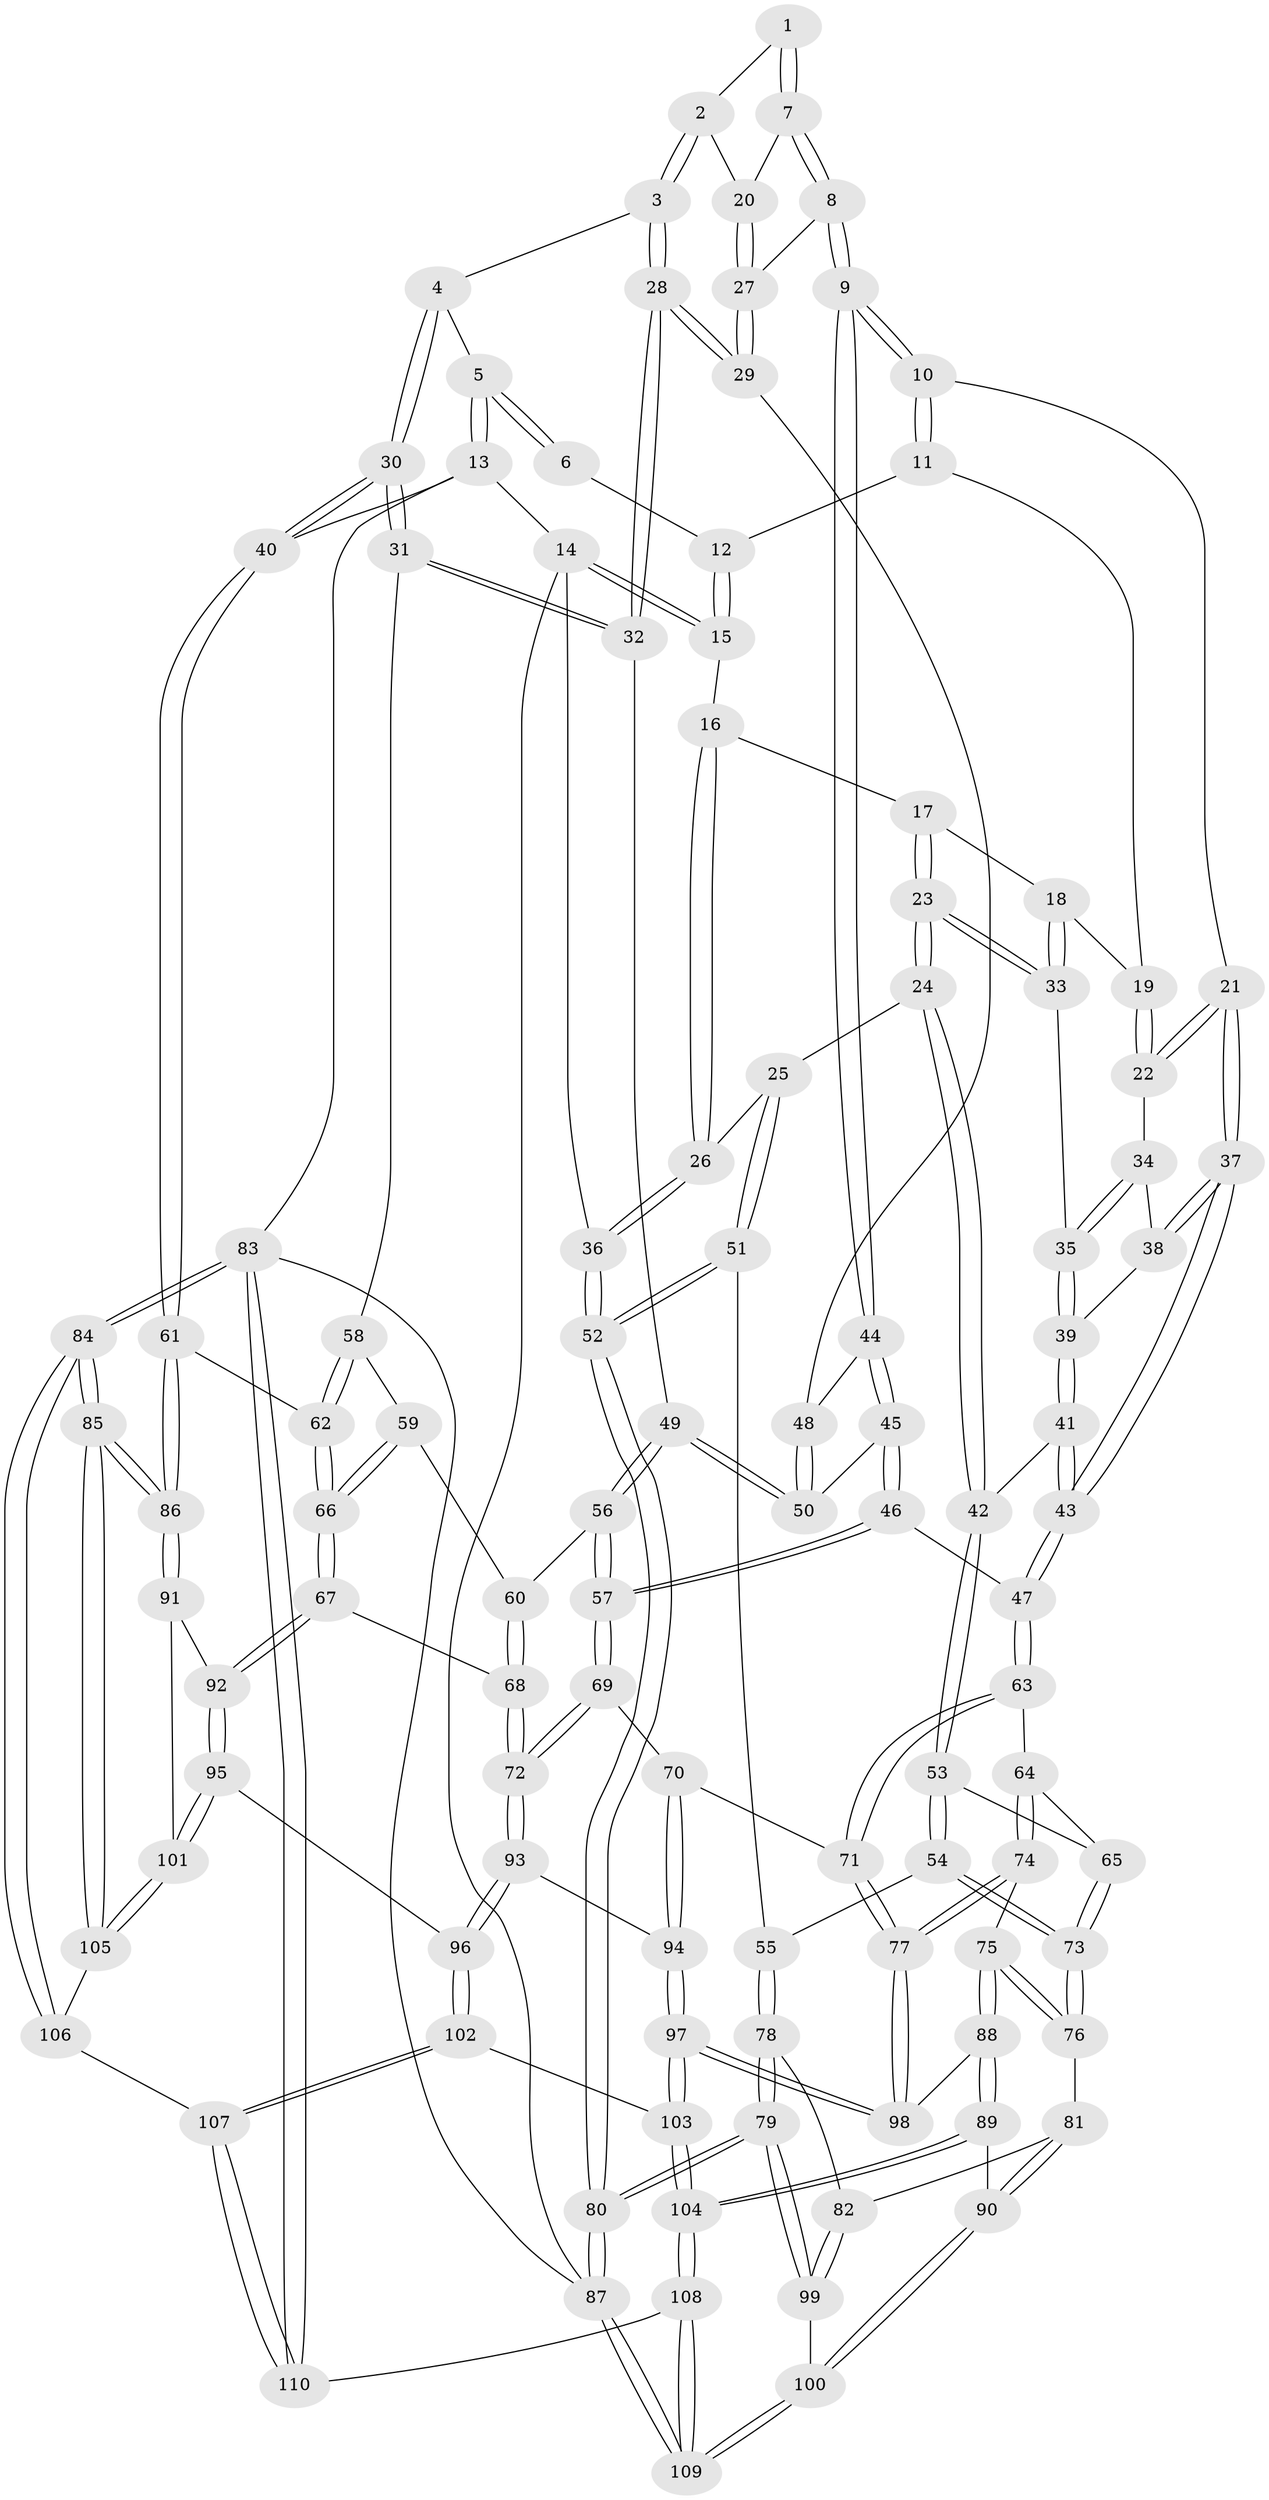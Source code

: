 // Generated by graph-tools (version 1.1) at 2025/01/03/09/25 05:01:57]
// undirected, 110 vertices, 272 edges
graph export_dot {
graph [start="1"]
  node [color=gray90,style=filled];
  1 [pos="+0.5633570348991096+0"];
  2 [pos="+0.7407013133436435+0.08726834288157964"];
  3 [pos="+0.8176073226225014+0.10352156897907897"];
  4 [pos="+0.9491999471995135+0"];
  5 [pos="+1+0"];
  6 [pos="+0.519610458379343+0"];
  7 [pos="+0.6232045816986288+0.123219391895364"];
  8 [pos="+0.5777958756031517+0.2147322884483951"];
  9 [pos="+0.5684341843853359+0.22569897332640318"];
  10 [pos="+0.5239937576931478+0.19734351511736703"];
  11 [pos="+0.48346469423551863+0"];
  12 [pos="+0.5130103141462317+0"];
  13 [pos="+1+0"];
  14 [pos="+0+0"];
  15 [pos="+0+0"];
  16 [pos="+0.09835154544175152+0.00979533343418427"];
  17 [pos="+0.19998788509246337+0.08199958575826727"];
  18 [pos="+0.2953961551515011+0.12497687249440138"];
  19 [pos="+0.38600479556219713+0.06747796916495132"];
  20 [pos="+0.6900793383058319+0.15119058270468028"];
  21 [pos="+0.46487297537981803+0.21243743661227557"];
  22 [pos="+0.41665124316557295+0.17930332573001437"];
  23 [pos="+0.20821195561769373+0.26694264324342065"];
  24 [pos="+0.20743459763314795+0.2684749022916938"];
  25 [pos="+0.1695165713029849+0.2571167210110855"];
  26 [pos="+0.11633709262054802+0.2296736253003437"];
  27 [pos="+0.6909129843260188+0.1692448685601442"];
  28 [pos="+0.8190182583394918+0.2521667094854996"];
  29 [pos="+0.7328651949830036+0.24756051010368502"];
  30 [pos="+0.9423953223199711+0.33078806423993196"];
  31 [pos="+0.9006954425487+0.33215233982388465"];
  32 [pos="+0.8977317415877323+0.33047097831426064"];
  33 [pos="+0.29510446195003986+0.1545835155120509"];
  34 [pos="+0.4079405470218225+0.18509910956551753"];
  35 [pos="+0.32631593494235905+0.19435771954176792"];
  36 [pos="+0+0.3933100388536218"];
  37 [pos="+0.3750863927358533+0.3783238128219411"];
  38 [pos="+0.39301712349121043+0.20720571436885798"];
  39 [pos="+0.33806363317957977+0.23014655008923035"];
  40 [pos="+1+0.38935941556027903"];
  41 [pos="+0.3481530877906062+0.37342870043062604"];
  42 [pos="+0.27245913099134006+0.36590843802430095"];
  43 [pos="+0.37292716304221063+0.3831728104199391"];
  44 [pos="+0.5927056744717367+0.2868901015425167"];
  45 [pos="+0.5873911236532322+0.3030242652638512"];
  46 [pos="+0.5309679139107112+0.40181254923178805"];
  47 [pos="+0.3920628731768159+0.4011327523798365"];
  48 [pos="+0.6992595273551006+0.2652935079874769"];
  49 [pos="+0.7158203472740332+0.3831392755871615"];
  50 [pos="+0.711916178380869+0.3771326338942812"];
  51 [pos="+0.022708781804477853+0.4857610800654024"];
  52 [pos="+0+0.43627101922500416"];
  53 [pos="+0.17094340554434867+0.44525641091613516"];
  54 [pos="+0.08400963592842896+0.493181189149921"];
  55 [pos="+0.047852912163882266+0.4944902258549082"];
  56 [pos="+0.6703979080417992+0.47066838984448944"];
  57 [pos="+0.6076985054167567+0.48921550859214263"];
  58 [pos="+0.8915674541144883+0.3492310413635257"];
  59 [pos="+0.7742308698498843+0.4801523675742686"];
  60 [pos="+0.695104245482111+0.4768408242947178"];
  61 [pos="+1+0.45235276638707894"];
  62 [pos="+0.8621282047847314+0.5997635220672651"];
  63 [pos="+0.38858448866058914+0.42882282092158813"];
  64 [pos="+0.30312835610658795+0.5315601482331631"];
  65 [pos="+0.2809047756690184+0.5377128753742942"];
  66 [pos="+0.8426807193735375+0.618701151106872"];
  67 [pos="+0.8398042447759066+0.625828038179645"];
  68 [pos="+0.7732342304970846+0.6207144439405298"];
  69 [pos="+0.5952350496467215+0.612257641844409"];
  70 [pos="+0.4921469031574772+0.6359231067753146"];
  71 [pos="+0.4282742499170825+0.6352124075153878"];
  72 [pos="+0.6204064511213699+0.6386600421430779"];
  73 [pos="+0.2161660095849281+0.6050863993671163"];
  74 [pos="+0.3356268131942677+0.6554143736408359"];
  75 [pos="+0.3036029177515431+0.6655198758308811"];
  76 [pos="+0.23469703518397753+0.6401235957115856"];
  77 [pos="+0.40710272249864615+0.6524625619931897"];
  78 [pos="+0.06515308863054475+0.5730733051640656"];
  79 [pos="+0.03060287301581194+0.8670377976657773"];
  80 [pos="+0+1"];
  81 [pos="+0.20738125431853321+0.6684182593047269"];
  82 [pos="+0.13728666009326676+0.6995524134542528"];
  83 [pos="+1+1"];
  84 [pos="+1+1"];
  85 [pos="+1+1"];
  86 [pos="+1+0.9047495843618605"];
  87 [pos="+0+1"];
  88 [pos="+0.2720012876141784+0.8119130957987377"];
  89 [pos="+0.24315238152344576+0.8521909949823391"];
  90 [pos="+0.20945538532091038+0.8490297865281503"];
  91 [pos="+0.945599120299878+0.7128840682713418"];
  92 [pos="+0.8448417951895886+0.6424413289878492"];
  93 [pos="+0.6420712128647745+0.762769245709602"];
  94 [pos="+0.5146394693483272+0.7815972560514791"];
  95 [pos="+0.7590464055224039+0.8252276630597369"];
  96 [pos="+0.6740984228981645+0.811186340145838"];
  97 [pos="+0.45578175580312663+0.825662053038732"];
  98 [pos="+0.4154552568941761+0.7681755070694588"];
  99 [pos="+0.06755784582811213+0.8553855472360057"];
  100 [pos="+0.1351786458786894+0.8561676998378334"];
  101 [pos="+0.7868397896487584+0.8529860079144653"];
  102 [pos="+0.6125248527670432+0.8912884817697906"];
  103 [pos="+0.4554762987254365+0.9216642034105987"];
  104 [pos="+0.3914812153608057+1"];
  105 [pos="+0.7896643471348138+0.8563995875169517"];
  106 [pos="+0.7580099510137074+0.9520610208756481"];
  107 [pos="+0.6831128164514646+1"];
  108 [pos="+0.3885576426967236+1"];
  109 [pos="+0.3192348390389322+1"];
  110 [pos="+0.673660851191054+1"];
  1 -- 2;
  1 -- 7;
  1 -- 7;
  2 -- 3;
  2 -- 3;
  2 -- 20;
  3 -- 4;
  3 -- 28;
  3 -- 28;
  4 -- 5;
  4 -- 30;
  4 -- 30;
  5 -- 6;
  5 -- 6;
  5 -- 13;
  5 -- 13;
  6 -- 12;
  7 -- 8;
  7 -- 8;
  7 -- 20;
  8 -- 9;
  8 -- 9;
  8 -- 27;
  9 -- 10;
  9 -- 10;
  9 -- 44;
  9 -- 44;
  10 -- 11;
  10 -- 11;
  10 -- 21;
  11 -- 12;
  11 -- 19;
  12 -- 15;
  12 -- 15;
  13 -- 14;
  13 -- 40;
  13 -- 83;
  14 -- 15;
  14 -- 15;
  14 -- 36;
  14 -- 87;
  15 -- 16;
  16 -- 17;
  16 -- 26;
  16 -- 26;
  17 -- 18;
  17 -- 23;
  17 -- 23;
  18 -- 19;
  18 -- 33;
  18 -- 33;
  19 -- 22;
  19 -- 22;
  20 -- 27;
  20 -- 27;
  21 -- 22;
  21 -- 22;
  21 -- 37;
  21 -- 37;
  22 -- 34;
  23 -- 24;
  23 -- 24;
  23 -- 33;
  23 -- 33;
  24 -- 25;
  24 -- 42;
  24 -- 42;
  25 -- 26;
  25 -- 51;
  25 -- 51;
  26 -- 36;
  26 -- 36;
  27 -- 29;
  27 -- 29;
  28 -- 29;
  28 -- 29;
  28 -- 32;
  28 -- 32;
  29 -- 48;
  30 -- 31;
  30 -- 31;
  30 -- 40;
  30 -- 40;
  31 -- 32;
  31 -- 32;
  31 -- 58;
  32 -- 49;
  33 -- 35;
  34 -- 35;
  34 -- 35;
  34 -- 38;
  35 -- 39;
  35 -- 39;
  36 -- 52;
  36 -- 52;
  37 -- 38;
  37 -- 38;
  37 -- 43;
  37 -- 43;
  38 -- 39;
  39 -- 41;
  39 -- 41;
  40 -- 61;
  40 -- 61;
  41 -- 42;
  41 -- 43;
  41 -- 43;
  42 -- 53;
  42 -- 53;
  43 -- 47;
  43 -- 47;
  44 -- 45;
  44 -- 45;
  44 -- 48;
  45 -- 46;
  45 -- 46;
  45 -- 50;
  46 -- 47;
  46 -- 57;
  46 -- 57;
  47 -- 63;
  47 -- 63;
  48 -- 50;
  48 -- 50;
  49 -- 50;
  49 -- 50;
  49 -- 56;
  49 -- 56;
  51 -- 52;
  51 -- 52;
  51 -- 55;
  52 -- 80;
  52 -- 80;
  53 -- 54;
  53 -- 54;
  53 -- 65;
  54 -- 55;
  54 -- 73;
  54 -- 73;
  55 -- 78;
  55 -- 78;
  56 -- 57;
  56 -- 57;
  56 -- 60;
  57 -- 69;
  57 -- 69;
  58 -- 59;
  58 -- 62;
  58 -- 62;
  59 -- 60;
  59 -- 66;
  59 -- 66;
  60 -- 68;
  60 -- 68;
  61 -- 62;
  61 -- 86;
  61 -- 86;
  62 -- 66;
  62 -- 66;
  63 -- 64;
  63 -- 71;
  63 -- 71;
  64 -- 65;
  64 -- 74;
  64 -- 74;
  65 -- 73;
  65 -- 73;
  66 -- 67;
  66 -- 67;
  67 -- 68;
  67 -- 92;
  67 -- 92;
  68 -- 72;
  68 -- 72;
  69 -- 70;
  69 -- 72;
  69 -- 72;
  70 -- 71;
  70 -- 94;
  70 -- 94;
  71 -- 77;
  71 -- 77;
  72 -- 93;
  72 -- 93;
  73 -- 76;
  73 -- 76;
  74 -- 75;
  74 -- 77;
  74 -- 77;
  75 -- 76;
  75 -- 76;
  75 -- 88;
  75 -- 88;
  76 -- 81;
  77 -- 98;
  77 -- 98;
  78 -- 79;
  78 -- 79;
  78 -- 82;
  79 -- 80;
  79 -- 80;
  79 -- 99;
  79 -- 99;
  80 -- 87;
  80 -- 87;
  81 -- 82;
  81 -- 90;
  81 -- 90;
  82 -- 99;
  82 -- 99;
  83 -- 84;
  83 -- 84;
  83 -- 110;
  83 -- 110;
  83 -- 87;
  84 -- 85;
  84 -- 85;
  84 -- 106;
  84 -- 106;
  85 -- 86;
  85 -- 86;
  85 -- 105;
  85 -- 105;
  86 -- 91;
  86 -- 91;
  87 -- 109;
  87 -- 109;
  88 -- 89;
  88 -- 89;
  88 -- 98;
  89 -- 90;
  89 -- 104;
  89 -- 104;
  90 -- 100;
  90 -- 100;
  91 -- 92;
  91 -- 101;
  92 -- 95;
  92 -- 95;
  93 -- 94;
  93 -- 96;
  93 -- 96;
  94 -- 97;
  94 -- 97;
  95 -- 96;
  95 -- 101;
  95 -- 101;
  96 -- 102;
  96 -- 102;
  97 -- 98;
  97 -- 98;
  97 -- 103;
  97 -- 103;
  99 -- 100;
  100 -- 109;
  100 -- 109;
  101 -- 105;
  101 -- 105;
  102 -- 103;
  102 -- 107;
  102 -- 107;
  103 -- 104;
  103 -- 104;
  104 -- 108;
  104 -- 108;
  105 -- 106;
  106 -- 107;
  107 -- 110;
  107 -- 110;
  108 -- 109;
  108 -- 109;
  108 -- 110;
}
